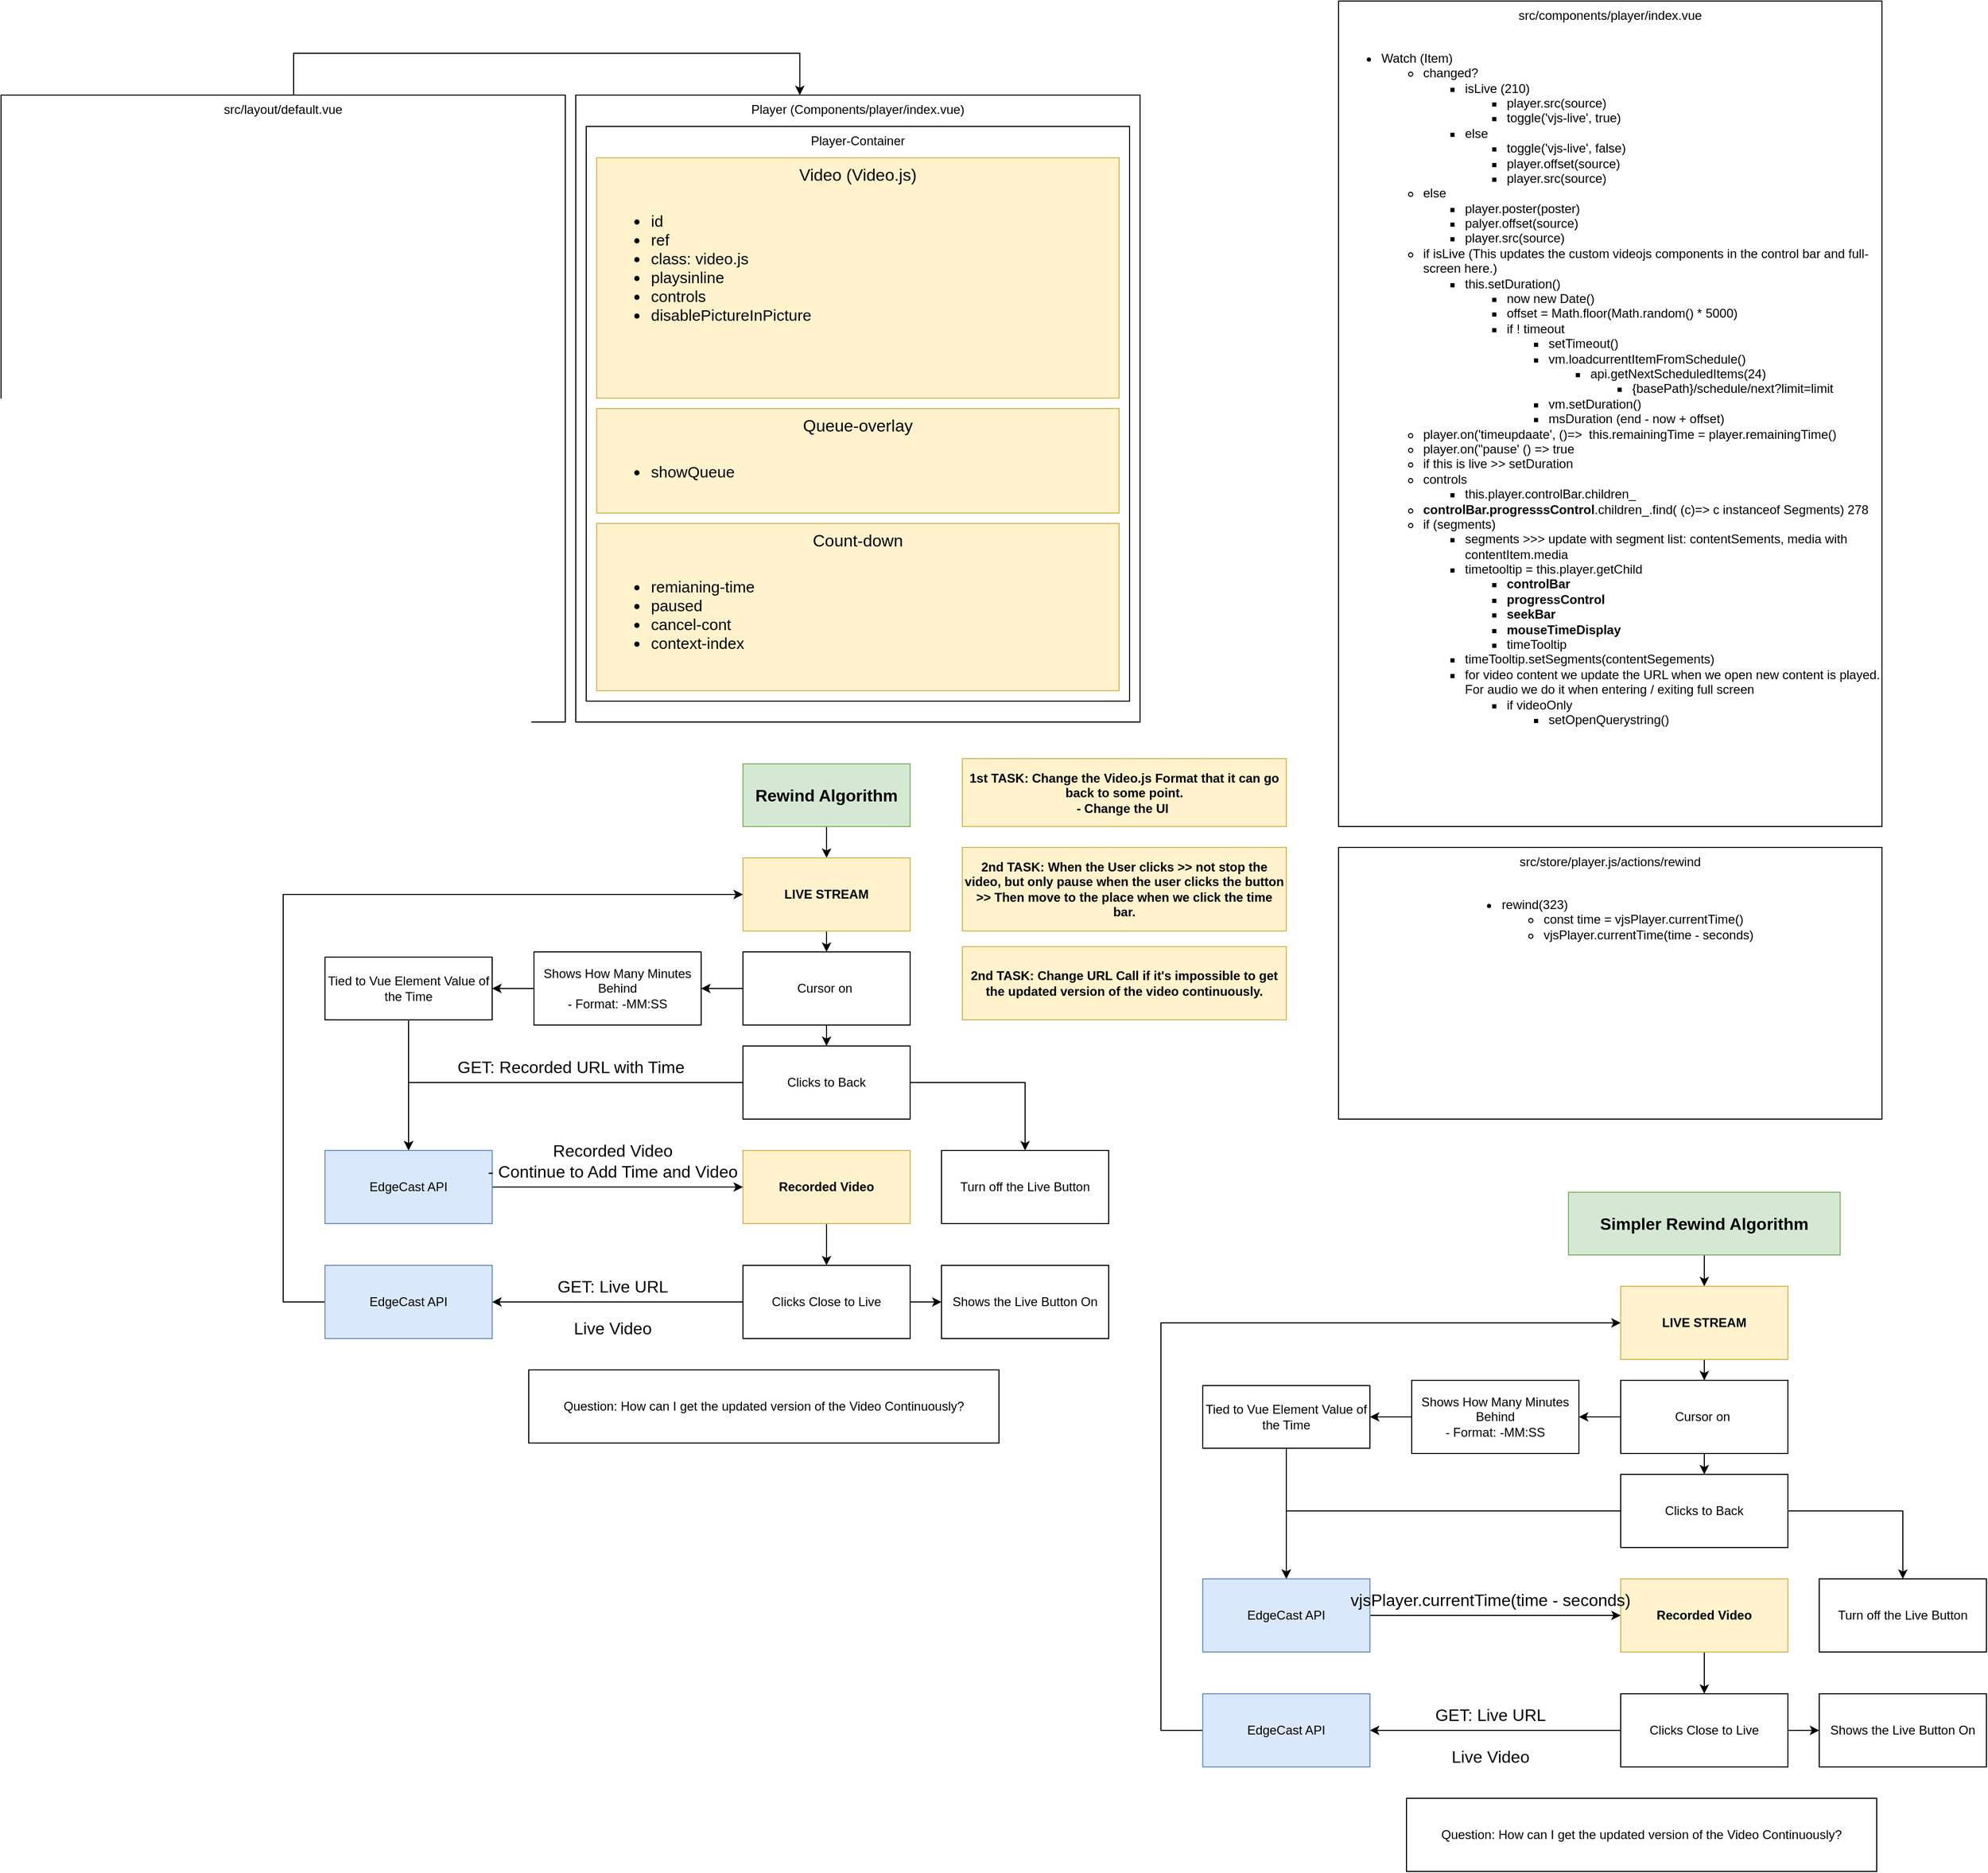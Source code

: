 <mxfile version="18.1.2" type="github">
  <diagram id="ZTcMBytY86qPL3wdXQQr" name="Page-1">
    <mxGraphModel dx="1700" dy="1135" grid="1" gridSize="10" guides="1" tooltips="1" connect="1" arrows="1" fold="1" page="1" pageScale="1" pageWidth="827" pageHeight="1169" math="0" shadow="0">
      <root>
        <mxCell id="0" />
        <mxCell id="1" parent="0" />
        <mxCell id="h2JM3-zbyorCBhI83ONb-1" value="Player (Components/player/index.vue)" style="rounded=0;whiteSpace=wrap;html=1;verticalAlign=top;" parent="1" vertex="1">
          <mxGeometry x="210" y="110" width="540" height="600" as="geometry" />
        </mxCell>
        <mxCell id="h2JM3-zbyorCBhI83ONb-2" value="Player-Container" style="rounded=0;whiteSpace=wrap;html=1;verticalAlign=top;" parent="1" vertex="1">
          <mxGeometry x="220" y="140" width="520" height="550" as="geometry" />
        </mxCell>
        <mxCell id="h2JM3-zbyorCBhI83ONb-3" value="&lt;font style=&quot;font-size: 16px;&quot;&gt;Video (Video.js)&lt;/font&gt;" style="rounded=0;whiteSpace=wrap;html=1;verticalAlign=top;fillColor=#fff2cc;strokeColor=#d6b656;" parent="1" vertex="1">
          <mxGeometry x="230" y="170" width="500" height="230" as="geometry" />
        </mxCell>
        <mxCell id="h2JM3-zbyorCBhI83ONb-5" value="&lt;ul style=&quot;font-size: 15px;&quot;&gt;&lt;li style=&quot;font-size: 15px;&quot;&gt;id&lt;/li&gt;&lt;li style=&quot;font-size: 15px;&quot;&gt;ref&lt;/li&gt;&lt;li style=&quot;font-size: 15px;&quot;&gt;class: video.js&lt;/li&gt;&lt;li style=&quot;font-size: 15px;&quot;&gt;playsinline&lt;/li&gt;&lt;li style=&quot;font-size: 15px;&quot;&gt;controls&lt;/li&gt;&lt;li style=&quot;font-size: 15px;&quot;&gt;disablePictureInPicture&lt;/li&gt;&lt;/ul&gt;" style="text;html=1;strokeColor=none;fillColor=none;align=left;verticalAlign=top;whiteSpace=wrap;rounded=0;fontSize=15;" parent="1" vertex="1">
          <mxGeometry x="240" y="200" width="230" height="180" as="geometry" />
        </mxCell>
        <mxCell id="h2JM3-zbyorCBhI83ONb-6" value="&lt;font style=&quot;font-size: 16px;&quot;&gt;Queue-overlay&lt;/font&gt;" style="rounded=0;whiteSpace=wrap;html=1;verticalAlign=top;fillColor=#fff2cc;strokeColor=#d6b656;" parent="1" vertex="1">
          <mxGeometry x="230" y="410" width="500" height="100" as="geometry" />
        </mxCell>
        <mxCell id="h2JM3-zbyorCBhI83ONb-7" value="&lt;ul style=&quot;font-size: 15px;&quot;&gt;&lt;li style=&quot;font-size: 15px;&quot;&gt;showQueue&lt;/li&gt;&lt;/ul&gt;" style="text;html=1;strokeColor=none;fillColor=none;align=left;verticalAlign=top;whiteSpace=wrap;rounded=0;fontSize=15;" parent="1" vertex="1">
          <mxGeometry x="240" y="440" width="300" height="50" as="geometry" />
        </mxCell>
        <mxCell id="h2JM3-zbyorCBhI83ONb-8" value="&lt;font style=&quot;font-size: 16px;&quot;&gt;Count-down&lt;/font&gt;" style="rounded=0;whiteSpace=wrap;html=1;verticalAlign=top;fillColor=#fff2cc;strokeColor=#d6b656;" parent="1" vertex="1">
          <mxGeometry x="230" y="520" width="500" height="160" as="geometry" />
        </mxCell>
        <mxCell id="h2JM3-zbyorCBhI83ONb-9" value="&lt;ul style=&quot;font-size: 15px;&quot;&gt;&lt;li style=&quot;font-size: 15px;&quot;&gt;remianing-time&lt;/li&gt;&lt;li style=&quot;font-size: 15px;&quot;&gt;paused&lt;/li&gt;&lt;li style=&quot;font-size: 15px;&quot;&gt;cancel-cont&lt;/li&gt;&lt;li style=&quot;font-size: 15px;&quot;&gt;context-index&lt;/li&gt;&lt;/ul&gt;" style="text;html=1;strokeColor=none;fillColor=none;align=left;verticalAlign=top;whiteSpace=wrap;rounded=0;fontSize=15;" parent="1" vertex="1">
          <mxGeometry x="240" y="550" width="230" height="180" as="geometry" />
        </mxCell>
        <mxCell id="h2JM3-zbyorCBhI83ONb-10" value="src/components/player/index.vue&lt;br&gt;&lt;br&gt;&lt;ul&gt;&lt;li style=&quot;text-align: left;&quot;&gt;Watch (Item)&lt;/li&gt;&lt;ul&gt;&lt;li style=&quot;text-align: left;&quot;&gt;changed?&lt;/li&gt;&lt;ul&gt;&lt;li style=&quot;text-align: left;&quot;&gt;isLive (210)&lt;/li&gt;&lt;ul&gt;&lt;li style=&quot;text-align: left;&quot;&gt;player.src(source)&lt;/li&gt;&lt;li style=&quot;text-align: left;&quot;&gt;toggle(&#39;vjs-live&#39;, true)&lt;/li&gt;&lt;/ul&gt;&lt;li style=&quot;text-align: left;&quot;&gt;else&lt;/li&gt;&lt;ul&gt;&lt;li style=&quot;text-align: left;&quot;&gt;toggle(&#39;vjs-live&#39;, false)&lt;/li&gt;&lt;li style=&quot;text-align: left;&quot;&gt;player.offset(source)&lt;/li&gt;&lt;li style=&quot;text-align: left;&quot;&gt;player.src(source)&lt;/li&gt;&lt;/ul&gt;&lt;/ul&gt;&lt;li style=&quot;text-align: left;&quot;&gt;else&lt;/li&gt;&lt;ul&gt;&lt;li style=&quot;text-align: left;&quot;&gt;player.poster(poster)&lt;/li&gt;&lt;li style=&quot;text-align: left;&quot;&gt;palyer.offset(source)&lt;/li&gt;&lt;li style=&quot;text-align: left;&quot;&gt;player.src(source)&lt;/li&gt;&lt;/ul&gt;&lt;li style=&quot;text-align: left;&quot;&gt;if isLive (This updates the custom videojs components in the control bar and full-screen here.)&lt;/li&gt;&lt;ul&gt;&lt;li style=&quot;text-align: left;&quot;&gt;this.setDuration()&lt;/li&gt;&lt;ul&gt;&lt;li style=&quot;text-align: left;&quot;&gt;now new Date()&lt;/li&gt;&lt;li style=&quot;text-align: left;&quot;&gt;offset = Math.floor(Math.random() * 5000)&lt;/li&gt;&lt;li style=&quot;text-align: left;&quot;&gt;if ! timeout&amp;nbsp;&lt;/li&gt;&lt;ul&gt;&lt;li style=&quot;text-align: left;&quot;&gt;setTimeout()&lt;/li&gt;&lt;li style=&quot;text-align: left;&quot;&gt;vm.loadcurrentItemFromSchedule()&lt;/li&gt;&lt;ul&gt;&lt;li style=&quot;text-align: left;&quot;&gt;api.getNextScheduledItems(24)&lt;/li&gt;&lt;ul&gt;&lt;li style=&quot;text-align: left;&quot;&gt;{basePath}/schedule/next?limit=limit&lt;/li&gt;&lt;/ul&gt;&lt;/ul&gt;&lt;li style=&quot;text-align: left;&quot;&gt;vm.setDuration()&lt;/li&gt;&lt;li style=&quot;text-align: left;&quot;&gt;msDuration (end - now + offset)&lt;br&gt;&lt;/li&gt;&lt;/ul&gt;&lt;/ul&gt;&lt;/ul&gt;&lt;li style=&quot;text-align: left;&quot;&gt;player.on(&#39;timeupdaate&#39;, ()=&amp;gt;&amp;nbsp; this.remainingTime = player.remainingTime()&lt;/li&gt;&lt;li style=&quot;text-align: left;&quot;&gt;player.on(&quot;pause&#39; () =&amp;gt; true&amp;nbsp;&lt;/li&gt;&lt;li style=&quot;text-align: left;&quot;&gt;if this is live &amp;gt;&amp;gt; setDuration&lt;/li&gt;&lt;li style=&quot;text-align: left;&quot;&gt;controls&lt;/li&gt;&lt;ul&gt;&lt;li style=&quot;text-align: left;&quot;&gt;this.player.controlBar.children_&lt;/li&gt;&lt;/ul&gt;&lt;li style=&quot;text-align: left;&quot;&gt;&lt;b&gt;controlBar.progresssControl&lt;/b&gt;.children_.find( (c)=&amp;gt; c instanceof Segments) 278&lt;/li&gt;&lt;li style=&quot;text-align: left;&quot;&gt;if (segments)&amp;nbsp;&lt;/li&gt;&lt;ul&gt;&lt;li style=&quot;text-align: left;&quot;&gt;segments &amp;gt;&amp;gt;&amp;gt; update with segment list: contentSements, media with contentItem.media&lt;/li&gt;&lt;li style=&quot;text-align: left;&quot;&gt;timetooltip = this.player.getChild&lt;/li&gt;&lt;ul&gt;&lt;li style=&quot;text-align: left;&quot;&gt;&lt;b&gt;controlBar&lt;/b&gt;&lt;/li&gt;&lt;li style=&quot;text-align: left;&quot;&gt;&lt;b&gt;progressControl&lt;/b&gt;&lt;/li&gt;&lt;li style=&quot;text-align: left;&quot;&gt;&lt;b&gt;seekBar&lt;/b&gt;&lt;/li&gt;&lt;li style=&quot;text-align: left;&quot;&gt;&lt;b&gt;mouseTimeDisplay&lt;/b&gt;&lt;/li&gt;&lt;li style=&quot;text-align: left;&quot;&gt;timeTooltip&lt;/li&gt;&lt;/ul&gt;&lt;li style=&quot;text-align: left;&quot;&gt;timeTooltip.setSegments(contentSegements)&lt;/li&gt;&lt;li style=&quot;text-align: left;&quot;&gt;for video content we update the URL when we open new content is played. For audio we do it when entering / exiting full screen&lt;/li&gt;&lt;ul&gt;&lt;li style=&quot;text-align: left;&quot;&gt;if videoOnly&lt;/li&gt;&lt;ul&gt;&lt;li style=&quot;text-align: left;&quot;&gt;setOpenQuerystring()&lt;/li&gt;&lt;/ul&gt;&lt;/ul&gt;&lt;/ul&gt;&lt;/ul&gt;&lt;/ul&gt;" style="rounded=0;whiteSpace=wrap;html=1;verticalAlign=top;" parent="1" vertex="1">
          <mxGeometry x="940" y="20" width="520" height="790" as="geometry" />
        </mxCell>
        <mxCell id="h2JM3-zbyorCBhI83ONb-12" style="edgeStyle=orthogonalEdgeStyle;rounded=0;orthogonalLoop=1;jettySize=auto;html=1;entryX=0.397;entryY=0;entryDx=0;entryDy=0;entryPerimeter=0;fontSize=16;" parent="1" source="h2JM3-zbyorCBhI83ONb-11" target="h2JM3-zbyorCBhI83ONb-1" edge="1">
          <mxGeometry relative="1" as="geometry">
            <Array as="points">
              <mxPoint x="-60" y="70" />
              <mxPoint x="424" y="70" />
            </Array>
          </mxGeometry>
        </mxCell>
        <mxCell id="h2JM3-zbyorCBhI83ONb-11" value="src/layout/default.vue" style="rounded=0;whiteSpace=wrap;html=1;verticalAlign=top;" parent="1" vertex="1">
          <mxGeometry x="-340" y="110" width="540" height="600" as="geometry" />
        </mxCell>
        <mxCell id="TA7xKyf28JtDq5Jn_cOT-11" value="" style="edgeStyle=orthogonalEdgeStyle;rounded=0;orthogonalLoop=1;jettySize=auto;html=1;fontSize=16;" edge="1" parent="1" source="TA7xKyf28JtDq5Jn_cOT-1" target="TA7xKyf28JtDq5Jn_cOT-2">
          <mxGeometry relative="1" as="geometry" />
        </mxCell>
        <mxCell id="TA7xKyf28JtDq5Jn_cOT-1" value="Rewind Algorithm" style="rounded=0;whiteSpace=wrap;html=1;verticalAlign=middle;fontSize=16;fontStyle=1;fillColor=#d5e8d4;strokeColor=#82b366;" vertex="1" parent="1">
          <mxGeometry x="370" y="750" width="160" height="60" as="geometry" />
        </mxCell>
        <mxCell id="TA7xKyf28JtDq5Jn_cOT-10" value="" style="edgeStyle=orthogonalEdgeStyle;rounded=0;orthogonalLoop=1;jettySize=auto;html=1;fontSize=16;" edge="1" parent="1" source="TA7xKyf28JtDq5Jn_cOT-2" target="TA7xKyf28JtDq5Jn_cOT-4">
          <mxGeometry relative="1" as="geometry" />
        </mxCell>
        <mxCell id="TA7xKyf28JtDq5Jn_cOT-2" value="LIVE STREAM" style="rounded=0;whiteSpace=wrap;html=1;verticalAlign=middle;fontStyle=1;fillColor=#fff2cc;strokeColor=#d6b656;" vertex="1" parent="1">
          <mxGeometry x="370" y="840" width="160" height="70" as="geometry" />
        </mxCell>
        <mxCell id="TA7xKyf28JtDq5Jn_cOT-39" style="edgeStyle=orthogonalEdgeStyle;rounded=0;orthogonalLoop=1;jettySize=auto;html=1;fontSize=16;" edge="1" parent="1" source="TA7xKyf28JtDq5Jn_cOT-3" target="TA7xKyf28JtDq5Jn_cOT-24">
          <mxGeometry relative="1" as="geometry" />
        </mxCell>
        <mxCell id="TA7xKyf28JtDq5Jn_cOT-40" style="edgeStyle=orthogonalEdgeStyle;rounded=0;orthogonalLoop=1;jettySize=auto;html=1;entryX=0.5;entryY=0;entryDx=0;entryDy=0;fontSize=16;" edge="1" parent="1" source="TA7xKyf28JtDq5Jn_cOT-3" target="TA7xKyf28JtDq5Jn_cOT-15">
          <mxGeometry relative="1" as="geometry" />
        </mxCell>
        <mxCell id="TA7xKyf28JtDq5Jn_cOT-3" value="Clicks to Back" style="rounded=0;whiteSpace=wrap;html=1;verticalAlign=middle;" vertex="1" parent="1">
          <mxGeometry x="370" y="1020" width="160" height="70" as="geometry" />
        </mxCell>
        <mxCell id="TA7xKyf28JtDq5Jn_cOT-6" value="" style="edgeStyle=orthogonalEdgeStyle;rounded=0;orthogonalLoop=1;jettySize=auto;html=1;fontSize=16;" edge="1" parent="1" source="TA7xKyf28JtDq5Jn_cOT-4" target="TA7xKyf28JtDq5Jn_cOT-5">
          <mxGeometry relative="1" as="geometry" />
        </mxCell>
        <mxCell id="TA7xKyf28JtDq5Jn_cOT-12" value="" style="edgeStyle=orthogonalEdgeStyle;rounded=0;orthogonalLoop=1;jettySize=auto;html=1;fontSize=16;" edge="1" parent="1" source="TA7xKyf28JtDq5Jn_cOT-4" target="TA7xKyf28JtDq5Jn_cOT-3">
          <mxGeometry relative="1" as="geometry" />
        </mxCell>
        <mxCell id="TA7xKyf28JtDq5Jn_cOT-4" value="Cursor on&amp;nbsp;" style="rounded=0;whiteSpace=wrap;html=1;verticalAlign=middle;" vertex="1" parent="1">
          <mxGeometry x="370" y="930" width="160" height="70" as="geometry" />
        </mxCell>
        <mxCell id="TA7xKyf28JtDq5Jn_cOT-8" value="" style="edgeStyle=orthogonalEdgeStyle;rounded=0;orthogonalLoop=1;jettySize=auto;html=1;fontSize=16;" edge="1" parent="1" source="TA7xKyf28JtDq5Jn_cOT-5" target="TA7xKyf28JtDq5Jn_cOT-7">
          <mxGeometry relative="1" as="geometry" />
        </mxCell>
        <mxCell id="TA7xKyf28JtDq5Jn_cOT-5" value="Shows How Many Minutes Behind&lt;br&gt;- Format: -MM:SS" style="rounded=0;whiteSpace=wrap;html=1;verticalAlign=middle;" vertex="1" parent="1">
          <mxGeometry x="170" y="930" width="160" height="70" as="geometry" />
        </mxCell>
        <mxCell id="TA7xKyf28JtDq5Jn_cOT-41" style="edgeStyle=orthogonalEdgeStyle;rounded=0;orthogonalLoop=1;jettySize=auto;html=1;entryX=0.5;entryY=0;entryDx=0;entryDy=0;fontSize=16;" edge="1" parent="1" source="TA7xKyf28JtDq5Jn_cOT-7" target="TA7xKyf28JtDq5Jn_cOT-15">
          <mxGeometry relative="1" as="geometry" />
        </mxCell>
        <mxCell id="TA7xKyf28JtDq5Jn_cOT-7" value="Tied to Vue Element Value of the Time" style="whiteSpace=wrap;html=1;rounded=0;" vertex="1" parent="1">
          <mxGeometry x="-30" y="935" width="160" height="60" as="geometry" />
        </mxCell>
        <mxCell id="TA7xKyf28JtDq5Jn_cOT-21" value="" style="edgeStyle=orthogonalEdgeStyle;rounded=0;orthogonalLoop=1;jettySize=auto;html=1;fontSize=16;" edge="1" parent="1" source="TA7xKyf28JtDq5Jn_cOT-13" target="TA7xKyf28JtDq5Jn_cOT-20">
          <mxGeometry relative="1" as="geometry" />
        </mxCell>
        <mxCell id="TA7xKyf28JtDq5Jn_cOT-13" value="Recorded Video" style="rounded=0;whiteSpace=wrap;html=1;verticalAlign=middle;fontStyle=1;fillColor=#fff2cc;strokeColor=#d6b656;" vertex="1" parent="1">
          <mxGeometry x="370" y="1120" width="160" height="70" as="geometry" />
        </mxCell>
        <mxCell id="TA7xKyf28JtDq5Jn_cOT-43" style="edgeStyle=orthogonalEdgeStyle;rounded=0;orthogonalLoop=1;jettySize=auto;html=1;fontSize=16;" edge="1" parent="1" source="TA7xKyf28JtDq5Jn_cOT-15" target="TA7xKyf28JtDq5Jn_cOT-13">
          <mxGeometry relative="1" as="geometry" />
        </mxCell>
        <mxCell id="TA7xKyf28JtDq5Jn_cOT-15" value="EdgeCast API" style="rounded=0;whiteSpace=wrap;html=1;verticalAlign=middle;fillColor=#dae8fc;strokeColor=#6c8ebf;" vertex="1" parent="1">
          <mxGeometry x="-30" y="1120" width="160" height="70" as="geometry" />
        </mxCell>
        <mxCell id="TA7xKyf28JtDq5Jn_cOT-17" value="GET: Recorded URL with Time" style="text;html=1;align=center;verticalAlign=middle;resizable=0;points=[];autosize=1;strokeColor=none;fillColor=none;fontSize=16;" vertex="1" parent="1">
          <mxGeometry x="90" y="1030" width="230" height="20" as="geometry" />
        </mxCell>
        <mxCell id="TA7xKyf28JtDq5Jn_cOT-19" value="Recorded Video&lt;br&gt;- Continue to Add Time and Video" style="text;html=1;align=center;verticalAlign=middle;resizable=0;points=[];autosize=1;strokeColor=none;fillColor=none;fontSize=16;" vertex="1" parent="1">
          <mxGeometry x="120" y="1110" width="250" height="40" as="geometry" />
        </mxCell>
        <mxCell id="TA7xKyf28JtDq5Jn_cOT-23" value="" style="edgeStyle=orthogonalEdgeStyle;rounded=0;orthogonalLoop=1;jettySize=auto;html=1;fontSize=16;" edge="1" parent="1" source="TA7xKyf28JtDq5Jn_cOT-20" target="TA7xKyf28JtDq5Jn_cOT-22">
          <mxGeometry relative="1" as="geometry" />
        </mxCell>
        <mxCell id="TA7xKyf28JtDq5Jn_cOT-32" style="edgeStyle=orthogonalEdgeStyle;rounded=0;orthogonalLoop=1;jettySize=auto;html=1;fontSize=16;entryX=1;entryY=0.5;entryDx=0;entryDy=0;" edge="1" parent="1" source="TA7xKyf28JtDq5Jn_cOT-20" target="TA7xKyf28JtDq5Jn_cOT-31">
          <mxGeometry relative="1" as="geometry">
            <mxPoint x="140" y="1265" as="targetPoint" />
          </mxGeometry>
        </mxCell>
        <mxCell id="TA7xKyf28JtDq5Jn_cOT-20" value="Clicks Close to Live" style="rounded=0;whiteSpace=wrap;html=1;verticalAlign=middle;" vertex="1" parent="1">
          <mxGeometry x="370" y="1230" width="160" height="70" as="geometry" />
        </mxCell>
        <mxCell id="TA7xKyf28JtDq5Jn_cOT-22" value="Shows the Live Button On" style="rounded=0;whiteSpace=wrap;html=1;verticalAlign=middle;" vertex="1" parent="1">
          <mxGeometry x="560" y="1230" width="160" height="70" as="geometry" />
        </mxCell>
        <mxCell id="TA7xKyf28JtDq5Jn_cOT-24" value="Turn off the Live Button" style="rounded=0;whiteSpace=wrap;html=1;verticalAlign=middle;" vertex="1" parent="1">
          <mxGeometry x="560" y="1120" width="160" height="70" as="geometry" />
        </mxCell>
        <mxCell id="TA7xKyf28JtDq5Jn_cOT-27" value="GET: Live URL" style="text;html=1;align=center;verticalAlign=middle;resizable=0;points=[];autosize=1;strokeColor=none;fillColor=none;fontSize=16;" vertex="1" parent="1">
          <mxGeometry x="185" y="1240" width="120" height="20" as="geometry" />
        </mxCell>
        <mxCell id="TA7xKyf28JtDq5Jn_cOT-29" value="Live Video" style="text;html=1;align=center;verticalAlign=middle;resizable=0;points=[];autosize=1;strokeColor=none;fillColor=none;fontSize=16;" vertex="1" parent="1">
          <mxGeometry x="200" y="1280" width="90" height="20" as="geometry" />
        </mxCell>
        <mxCell id="TA7xKyf28JtDq5Jn_cOT-33" style="edgeStyle=orthogonalEdgeStyle;rounded=0;orthogonalLoop=1;jettySize=auto;html=1;entryX=0;entryY=0.5;entryDx=0;entryDy=0;fontSize=16;" edge="1" parent="1" source="TA7xKyf28JtDq5Jn_cOT-31" target="TA7xKyf28JtDq5Jn_cOT-2">
          <mxGeometry relative="1" as="geometry">
            <Array as="points">
              <mxPoint x="-70" y="1265" />
              <mxPoint x="-70" y="875" />
            </Array>
          </mxGeometry>
        </mxCell>
        <mxCell id="TA7xKyf28JtDq5Jn_cOT-31" value="EdgeCast API" style="rounded=0;whiteSpace=wrap;html=1;verticalAlign=middle;fillColor=#dae8fc;strokeColor=#6c8ebf;" vertex="1" parent="1">
          <mxGeometry x="-30" y="1230" width="160" height="70" as="geometry" />
        </mxCell>
        <mxCell id="TA7xKyf28JtDq5Jn_cOT-34" value="Question: How can I get the updated version of the Video Continuously?" style="rounded=0;whiteSpace=wrap;html=1;verticalAlign=middle;" vertex="1" parent="1">
          <mxGeometry x="165" y="1330" width="450" height="70" as="geometry" />
        </mxCell>
        <mxCell id="TA7xKyf28JtDq5Jn_cOT-35" value="1st TASK: Change the Video.js Format that it can go back to some point.&lt;br&gt;- Change the UI&amp;nbsp;" style="rounded=0;whiteSpace=wrap;html=1;verticalAlign=middle;fontStyle=1;fillColor=#fff2cc;strokeColor=#d6b656;" vertex="1" parent="1">
          <mxGeometry x="580" y="745" width="310" height="65" as="geometry" />
        </mxCell>
        <mxCell id="TA7xKyf28JtDq5Jn_cOT-36" value="2nd TASK: Change URL Call if it&#39;s impossible to get the updated version of the video continuously." style="rounded=0;whiteSpace=wrap;html=1;verticalAlign=middle;fontStyle=1;fillColor=#fff2cc;strokeColor=#d6b656;" vertex="1" parent="1">
          <mxGeometry x="580" y="925" width="310" height="70" as="geometry" />
        </mxCell>
        <mxCell id="TA7xKyf28JtDq5Jn_cOT-44" value="src/store/player.js/actions/rewind&lt;br&gt;&lt;br&gt;&lt;ul&gt;&lt;li style=&quot;text-align: left;&quot;&gt;rewind(323)&lt;/li&gt;&lt;ul&gt;&lt;li style=&quot;text-align: left;&quot;&gt;const time = vjsPlayer.currentTime()&lt;/li&gt;&lt;li style=&quot;text-align: left;&quot;&gt;vjsPlayer.currentTime(time - seconds)&amp;nbsp;&amp;nbsp;&lt;/li&gt;&lt;/ul&gt;&lt;/ul&gt;" style="rounded=0;whiteSpace=wrap;html=1;verticalAlign=top;" vertex="1" parent="1">
          <mxGeometry x="940" y="830" width="520" height="260" as="geometry" />
        </mxCell>
        <mxCell id="TA7xKyf28JtDq5Jn_cOT-45" value="" style="edgeStyle=orthogonalEdgeStyle;rounded=0;orthogonalLoop=1;jettySize=auto;html=1;fontSize=16;" edge="1" parent="1" source="TA7xKyf28JtDq5Jn_cOT-46" target="TA7xKyf28JtDq5Jn_cOT-48">
          <mxGeometry relative="1" as="geometry" />
        </mxCell>
        <mxCell id="TA7xKyf28JtDq5Jn_cOT-46" value="Simpler Rewind Algorithm" style="rounded=0;whiteSpace=wrap;html=1;verticalAlign=middle;fontSize=16;fontStyle=1;fillColor=#d5e8d4;strokeColor=#82b366;" vertex="1" parent="1">
          <mxGeometry x="1160" y="1160" width="260" height="60" as="geometry" />
        </mxCell>
        <mxCell id="TA7xKyf28JtDq5Jn_cOT-47" value="" style="edgeStyle=orthogonalEdgeStyle;rounded=0;orthogonalLoop=1;jettySize=auto;html=1;fontSize=16;" edge="1" parent="1" source="TA7xKyf28JtDq5Jn_cOT-48" target="TA7xKyf28JtDq5Jn_cOT-54">
          <mxGeometry relative="1" as="geometry" />
        </mxCell>
        <mxCell id="TA7xKyf28JtDq5Jn_cOT-48" value="LIVE STREAM" style="rounded=0;whiteSpace=wrap;html=1;verticalAlign=middle;fontStyle=1;fillColor=#fff2cc;strokeColor=#d6b656;" vertex="1" parent="1">
          <mxGeometry x="1210" y="1250" width="160" height="70" as="geometry" />
        </mxCell>
        <mxCell id="TA7xKyf28JtDq5Jn_cOT-49" style="edgeStyle=orthogonalEdgeStyle;rounded=0;orthogonalLoop=1;jettySize=auto;html=1;fontSize=16;" edge="1" parent="1" source="TA7xKyf28JtDq5Jn_cOT-51" target="TA7xKyf28JtDq5Jn_cOT-69">
          <mxGeometry relative="1" as="geometry" />
        </mxCell>
        <mxCell id="TA7xKyf28JtDq5Jn_cOT-50" style="edgeStyle=orthogonalEdgeStyle;rounded=0;orthogonalLoop=1;jettySize=auto;html=1;entryX=0.5;entryY=0;entryDx=0;entryDy=0;fontSize=16;" edge="1" parent="1" source="TA7xKyf28JtDq5Jn_cOT-51" target="TA7xKyf28JtDq5Jn_cOT-62">
          <mxGeometry relative="1" as="geometry" />
        </mxCell>
        <mxCell id="TA7xKyf28JtDq5Jn_cOT-51" value="Clicks to Back" style="rounded=0;whiteSpace=wrap;html=1;verticalAlign=middle;" vertex="1" parent="1">
          <mxGeometry x="1210" y="1430" width="160" height="70" as="geometry" />
        </mxCell>
        <mxCell id="TA7xKyf28JtDq5Jn_cOT-52" value="" style="edgeStyle=orthogonalEdgeStyle;rounded=0;orthogonalLoop=1;jettySize=auto;html=1;fontSize=16;" edge="1" parent="1" source="TA7xKyf28JtDq5Jn_cOT-54" target="TA7xKyf28JtDq5Jn_cOT-56">
          <mxGeometry relative="1" as="geometry" />
        </mxCell>
        <mxCell id="TA7xKyf28JtDq5Jn_cOT-53" value="" style="edgeStyle=orthogonalEdgeStyle;rounded=0;orthogonalLoop=1;jettySize=auto;html=1;fontSize=16;" edge="1" parent="1" source="TA7xKyf28JtDq5Jn_cOT-54" target="TA7xKyf28JtDq5Jn_cOT-51">
          <mxGeometry relative="1" as="geometry" />
        </mxCell>
        <mxCell id="TA7xKyf28JtDq5Jn_cOT-54" value="Cursor on&amp;nbsp;" style="rounded=0;whiteSpace=wrap;html=1;verticalAlign=middle;" vertex="1" parent="1">
          <mxGeometry x="1210" y="1340" width="160" height="70" as="geometry" />
        </mxCell>
        <mxCell id="TA7xKyf28JtDq5Jn_cOT-55" value="" style="edgeStyle=orthogonalEdgeStyle;rounded=0;orthogonalLoop=1;jettySize=auto;html=1;fontSize=16;" edge="1" parent="1" source="TA7xKyf28JtDq5Jn_cOT-56" target="TA7xKyf28JtDq5Jn_cOT-58">
          <mxGeometry relative="1" as="geometry" />
        </mxCell>
        <mxCell id="TA7xKyf28JtDq5Jn_cOT-56" value="Shows How Many Minutes Behind&lt;br&gt;- Format: -MM:SS" style="rounded=0;whiteSpace=wrap;html=1;verticalAlign=middle;" vertex="1" parent="1">
          <mxGeometry x="1010" y="1340" width="160" height="70" as="geometry" />
        </mxCell>
        <mxCell id="TA7xKyf28JtDq5Jn_cOT-57" style="edgeStyle=orthogonalEdgeStyle;rounded=0;orthogonalLoop=1;jettySize=auto;html=1;entryX=0.5;entryY=0;entryDx=0;entryDy=0;fontSize=16;" edge="1" parent="1" source="TA7xKyf28JtDq5Jn_cOT-58" target="TA7xKyf28JtDq5Jn_cOT-62">
          <mxGeometry relative="1" as="geometry" />
        </mxCell>
        <mxCell id="TA7xKyf28JtDq5Jn_cOT-58" value="Tied to Vue Element Value of the Time" style="whiteSpace=wrap;html=1;rounded=0;" vertex="1" parent="1">
          <mxGeometry x="810" y="1345" width="160" height="60" as="geometry" />
        </mxCell>
        <mxCell id="TA7xKyf28JtDq5Jn_cOT-59" value="" style="edgeStyle=orthogonalEdgeStyle;rounded=0;orthogonalLoop=1;jettySize=auto;html=1;fontSize=16;" edge="1" parent="1" source="TA7xKyf28JtDq5Jn_cOT-60" target="TA7xKyf28JtDq5Jn_cOT-67">
          <mxGeometry relative="1" as="geometry" />
        </mxCell>
        <mxCell id="TA7xKyf28JtDq5Jn_cOT-60" value="Recorded Video" style="rounded=0;whiteSpace=wrap;html=1;verticalAlign=middle;fontStyle=1;fillColor=#fff2cc;strokeColor=#d6b656;" vertex="1" parent="1">
          <mxGeometry x="1210" y="1530" width="160" height="70" as="geometry" />
        </mxCell>
        <mxCell id="TA7xKyf28JtDq5Jn_cOT-61" style="edgeStyle=orthogonalEdgeStyle;rounded=0;orthogonalLoop=1;jettySize=auto;html=1;fontSize=16;" edge="1" parent="1" source="TA7xKyf28JtDq5Jn_cOT-62" target="TA7xKyf28JtDq5Jn_cOT-60">
          <mxGeometry relative="1" as="geometry" />
        </mxCell>
        <mxCell id="TA7xKyf28JtDq5Jn_cOT-62" value="EdgeCast API" style="rounded=0;whiteSpace=wrap;html=1;verticalAlign=middle;fillColor=#dae8fc;strokeColor=#6c8ebf;" vertex="1" parent="1">
          <mxGeometry x="810" y="1530" width="160" height="70" as="geometry" />
        </mxCell>
        <mxCell id="TA7xKyf28JtDq5Jn_cOT-64" value="vjsPlayer.currentTime(time - seconds)" style="text;html=1;align=center;verticalAlign=middle;resizable=0;points=[];autosize=1;strokeColor=none;fillColor=none;fontSize=16;" vertex="1" parent="1">
          <mxGeometry x="945" y="1540" width="280" height="20" as="geometry" />
        </mxCell>
        <mxCell id="TA7xKyf28JtDq5Jn_cOT-65" value="" style="edgeStyle=orthogonalEdgeStyle;rounded=0;orthogonalLoop=1;jettySize=auto;html=1;fontSize=16;" edge="1" parent="1" source="TA7xKyf28JtDq5Jn_cOT-67" target="TA7xKyf28JtDq5Jn_cOT-68">
          <mxGeometry relative="1" as="geometry" />
        </mxCell>
        <mxCell id="TA7xKyf28JtDq5Jn_cOT-66" style="edgeStyle=orthogonalEdgeStyle;rounded=0;orthogonalLoop=1;jettySize=auto;html=1;fontSize=16;entryX=1;entryY=0.5;entryDx=0;entryDy=0;" edge="1" parent="1" source="TA7xKyf28JtDq5Jn_cOT-67" target="TA7xKyf28JtDq5Jn_cOT-73">
          <mxGeometry relative="1" as="geometry">
            <mxPoint x="980" y="1675" as="targetPoint" />
          </mxGeometry>
        </mxCell>
        <mxCell id="TA7xKyf28JtDq5Jn_cOT-67" value="Clicks Close to Live" style="rounded=0;whiteSpace=wrap;html=1;verticalAlign=middle;" vertex="1" parent="1">
          <mxGeometry x="1210" y="1640" width="160" height="70" as="geometry" />
        </mxCell>
        <mxCell id="TA7xKyf28JtDq5Jn_cOT-68" value="Shows the Live Button On" style="rounded=0;whiteSpace=wrap;html=1;verticalAlign=middle;" vertex="1" parent="1">
          <mxGeometry x="1400" y="1640" width="160" height="70" as="geometry" />
        </mxCell>
        <mxCell id="TA7xKyf28JtDq5Jn_cOT-69" value="Turn off the Live Button" style="rounded=0;whiteSpace=wrap;html=1;verticalAlign=middle;" vertex="1" parent="1">
          <mxGeometry x="1400" y="1530" width="160" height="70" as="geometry" />
        </mxCell>
        <mxCell id="TA7xKyf28JtDq5Jn_cOT-70" value="GET: Live URL" style="text;html=1;align=center;verticalAlign=middle;resizable=0;points=[];autosize=1;strokeColor=none;fillColor=none;fontSize=16;" vertex="1" parent="1">
          <mxGeometry x="1025" y="1650" width="120" height="20" as="geometry" />
        </mxCell>
        <mxCell id="TA7xKyf28JtDq5Jn_cOT-71" value="Live Video" style="text;html=1;align=center;verticalAlign=middle;resizable=0;points=[];autosize=1;strokeColor=none;fillColor=none;fontSize=16;" vertex="1" parent="1">
          <mxGeometry x="1040" y="1690" width="90" height="20" as="geometry" />
        </mxCell>
        <mxCell id="TA7xKyf28JtDq5Jn_cOT-72" style="edgeStyle=orthogonalEdgeStyle;rounded=0;orthogonalLoop=1;jettySize=auto;html=1;entryX=0;entryY=0.5;entryDx=0;entryDy=0;fontSize=16;" edge="1" parent="1" source="TA7xKyf28JtDq5Jn_cOT-73" target="TA7xKyf28JtDq5Jn_cOT-48">
          <mxGeometry relative="1" as="geometry">
            <Array as="points">
              <mxPoint x="770" y="1675" />
              <mxPoint x="770" y="1285" />
            </Array>
          </mxGeometry>
        </mxCell>
        <mxCell id="TA7xKyf28JtDq5Jn_cOT-73" value="EdgeCast API" style="rounded=0;whiteSpace=wrap;html=1;verticalAlign=middle;fillColor=#dae8fc;strokeColor=#6c8ebf;" vertex="1" parent="1">
          <mxGeometry x="810" y="1640" width="160" height="70" as="geometry" />
        </mxCell>
        <mxCell id="TA7xKyf28JtDq5Jn_cOT-74" value="Question: How can I get the updated version of the Video Continuously?" style="rounded=0;whiteSpace=wrap;html=1;verticalAlign=middle;" vertex="1" parent="1">
          <mxGeometry x="1005" y="1740" width="450" height="70" as="geometry" />
        </mxCell>
        <mxCell id="TA7xKyf28JtDq5Jn_cOT-75" value="2nd TASK: When the User clicks &amp;gt;&amp;gt; not stop the video, but only pause when the user clicks the button &amp;gt;&amp;gt; Then move to the place when we click the time bar." style="rounded=0;whiteSpace=wrap;html=1;verticalAlign=middle;fontStyle=1;fillColor=#fff2cc;strokeColor=#d6b656;" vertex="1" parent="1">
          <mxGeometry x="580" y="830" width="310" height="80" as="geometry" />
        </mxCell>
      </root>
    </mxGraphModel>
  </diagram>
</mxfile>
